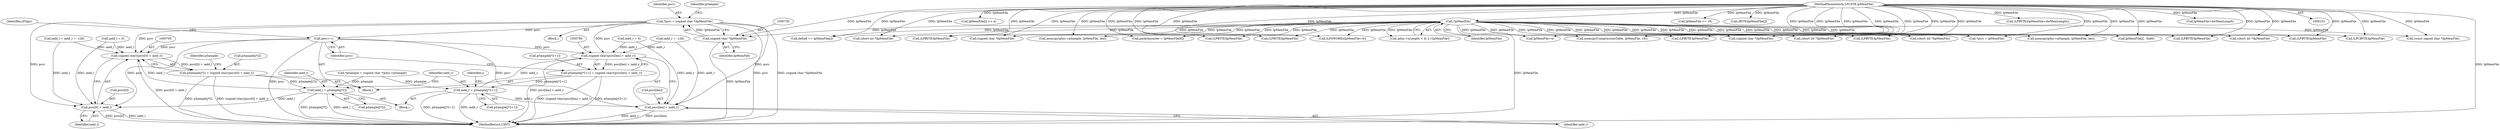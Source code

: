digraph "0_gstreamer_bc2cdd57d549ab3ba59782e9b395d0cd683fd3ac@pointer" {
"1000786" [label="(Call,psrc++)"];
"1000727" [label="(Call,*psrc = (signed char *)lpMemFile)"];
"1000729" [label="(Call,(signed char *)lpMemFile)"];
"1000129" [label="(Call,!lpMemFile)"];
"1000104" [label="(MethodParameterIn,LPCSTR lpMemFile)"];
"1000764" [label="(Call,(signed char)(psrc[0] + iadd_l))"];
"1000758" [label="(Call,pSample[j*2] = (signed char)(psrc[0] + iadd_l))"];
"1000793" [label="(Call,iadd_l = pSample[j*2])"];
"1000766" [label="(Call,psrc[0] + iadd_l)"];
"1000779" [label="(Call,(signed char)(psrc[len] + iadd_r))"];
"1000771" [label="(Call,pSample[j*2+1] = (signed char)(psrc[len] + iadd_r))"];
"1000800" [label="(Call,iadd_r = pSample[j*2+1])"];
"1000781" [label="(Call,psrc[len] + iadd_r)"];
"1000785" [label="(Identifier,iadd_r)"];
"1000781" [label="(Call,psrc[len] + iadd_r)"];
"1000130" [label="(Identifier,lpMemFile)"];
"1000265" [label="(Call,(const signed char *)lpMemFile)"];
"1000466" [label="(Call,memcpy(pIns->pSample, lpMemFile, len))"];
"1001180" [label="(Call,packcharacter = lpMemFile[8])"];
"1000767" [label="(Call,psrc[0])"];
"1000786" [label="(Call,psrc++)"];
"1000715" [label="(Call,iadd_l = iadd_r = -128)"];
"1001565" [label="(Call,(LPBYTE)lpMemFile)"];
"1000727" [label="(Call,*psrc = (signed char *)lpMemFile)"];
"1000355" [label="(Call,lpMemFile[j] >> 4)"];
"1000757" [label="(Block,)"];
"1000787" [label="(Identifier,psrc)"];
"1001197" [label="(Call,(LPDWORD)(lpMemFile+4))"];
"1000794" [label="(Identifier,iadd_l)"];
"1000770" [label="(Identifier,iadd_l)"];
"1000537" [label="(Call,(signed char *)lpMemFile)"];
"1000756" [label="(Identifier,j)"];
"1000764" [label="(Call,(signed char)(psrc[0] + iadd_l))"];
"1001176" [label="(Call,*psrc = lpMemFile)"];
"1001015" [label="(Call,(LPBYTE)lpMemFile)"];
"1001272" [label="(Call,delta8 += lpMemFile[j])"];
"1000766" [label="(Call,psrc[0] + iadd_l)"];
"1001106" [label="(Call,(short int *)lpMemFile)"];
"1001199" [label="(Call,lpMemFile+4)"];
"1000759" [label="(Call,pSample[j*2])"];
"1000800" [label="(Call,iadd_r = pSample[j*2+1])"];
"1000129" [label="(Call,!lpMemFile)"];
"1000123" [label="(Call,(pIns->nLength < 4) || (!lpMemFile))"];
"1000790" [label="(Identifier,nFlags)"];
"1000701" [label="(Block,)"];
"1000957" [label="(Call,(LPBYTE)lpMemFile)"];
"1000802" [label="(Call,pSample[j*2+1])"];
"1000728" [label="(Identifier,psrc)"];
"1000318" [label="(Call,lpMemFile += 16)"];
"1000779" [label="(Call,(signed char)(psrc[len] + iadd_r))"];
"1000345" [label="(Call,(BYTE)lpMemFile[j])"];
"1001500" [label="(Call,(LPBYTE)lpMemFile)"];
"1002045" [label="(MethodReturn,UINT)"];
"1000707" [label="(Call,iadd_r = 0)"];
"1002009" [label="(Call,memcpy(pIns->pSample, lpMemFile, len))"];
"1000238" [label="(Call,lpMemFile[j] - 0x80)"];
"1000703" [label="(Call,iadd_l = 0)"];
"1000734" [label="(Identifier,pSample)"];
"1001335" [label="(Call,(LPBYTE)lpMemFile)"];
"1000592" [label="(Call,(short int *)lpMemFile)"];
"1001738" [label="(Call,(LPBYTE)lpMemFile)"];
"1001923" [label="(Call,(LPCBYTE)lpMemFile)"];
"1000792" [label="(Block,)"];
"1000772" [label="(Call,pSample[j*2+1])"];
"1001506" [label="(Call,(LPBYTE)(lpMemFile+dwMemLength))"];
"1000801" [label="(Identifier,iadd_r)"];
"1000972" [label="(Call,(LPBYTE)lpMemFile)"];
"1000717" [label="(Call,iadd_r = -128)"];
"1000771" [label="(Call,pSample[j*2+1] = (signed char)(psrc[len] + iadd_r))"];
"1000795" [label="(Call,pSample[j*2])"];
"1000733" [label="(Call,*pSample = (signed char *)pIns->pSample)"];
"1000731" [label="(Identifier,lpMemFile)"];
"1000782" [label="(Call,psrc[len])"];
"1000758" [label="(Call,pSample[j*2] = (signed char)(psrc[0] + iadd_l))"];
"1000643" [label="(Call,(signed char *)lpMemFile)"];
"1000104" [label="(MethodParameterIn,LPCSTR lpMemFile)"];
"1000314" [label="(Call,memcpy(CompressionTable, lpMemFile, 16))"];
"1001508" [label="(Call,lpMemFile+dwMemLength)"];
"1000793" [label="(Call,iadd_l = pSample[j*2])"];
"1000844" [label="(Call,(short int *)lpMemFile)"];
"1000729" [label="(Call,(signed char *)lpMemFile)"];
"1000420" [label="(Call,(short int *)lpMemFile)"];
"1000773" [label="(Identifier,pSample)"];
"1000786" -> "1000757"  [label="AST: "];
"1000786" -> "1000787"  [label="CFG: "];
"1000787" -> "1000786"  [label="AST: "];
"1000790" -> "1000786"  [label="CFG: "];
"1000786" -> "1002045"  [label="DDG: psrc"];
"1000786" -> "1000764"  [label="DDG: psrc"];
"1000786" -> "1000766"  [label="DDG: psrc"];
"1000786" -> "1000779"  [label="DDG: psrc"];
"1000786" -> "1000781"  [label="DDG: psrc"];
"1000727" -> "1000786"  [label="DDG: psrc"];
"1000727" -> "1000701"  [label="AST: "];
"1000727" -> "1000729"  [label="CFG: "];
"1000728" -> "1000727"  [label="AST: "];
"1000729" -> "1000727"  [label="AST: "];
"1000734" -> "1000727"  [label="CFG: "];
"1000727" -> "1002045"  [label="DDG: (signed char *)lpMemFile"];
"1000727" -> "1002045"  [label="DDG: psrc"];
"1000729" -> "1000727"  [label="DDG: lpMemFile"];
"1000727" -> "1000764"  [label="DDG: psrc"];
"1000727" -> "1000766"  [label="DDG: psrc"];
"1000727" -> "1000779"  [label="DDG: psrc"];
"1000727" -> "1000781"  [label="DDG: psrc"];
"1000729" -> "1000731"  [label="CFG: "];
"1000730" -> "1000729"  [label="AST: "];
"1000731" -> "1000729"  [label="AST: "];
"1000729" -> "1002045"  [label="DDG: lpMemFile"];
"1000129" -> "1000729"  [label="DDG: lpMemFile"];
"1000104" -> "1000729"  [label="DDG: lpMemFile"];
"1000129" -> "1000123"  [label="AST: "];
"1000129" -> "1000130"  [label="CFG: "];
"1000130" -> "1000129"  [label="AST: "];
"1000123" -> "1000129"  [label="CFG: "];
"1000129" -> "1002045"  [label="DDG: lpMemFile"];
"1000129" -> "1000123"  [label="DDG: lpMemFile"];
"1000104" -> "1000129"  [label="DDG: lpMemFile"];
"1000129" -> "1000238"  [label="DDG: lpMemFile"];
"1000129" -> "1000265"  [label="DDG: lpMemFile"];
"1000129" -> "1000314"  [label="DDG: lpMemFile"];
"1000129" -> "1000420"  [label="DDG: lpMemFile"];
"1000129" -> "1000466"  [label="DDG: lpMemFile"];
"1000129" -> "1000537"  [label="DDG: lpMemFile"];
"1000129" -> "1000592"  [label="DDG: lpMemFile"];
"1000129" -> "1000643"  [label="DDG: lpMemFile"];
"1000129" -> "1000844"  [label="DDG: lpMemFile"];
"1000129" -> "1000957"  [label="DDG: lpMemFile"];
"1000129" -> "1000972"  [label="DDG: lpMemFile"];
"1000129" -> "1001015"  [label="DDG: lpMemFile"];
"1000129" -> "1001106"  [label="DDG: lpMemFile"];
"1000129" -> "1001176"  [label="DDG: lpMemFile"];
"1000129" -> "1001180"  [label="DDG: lpMemFile"];
"1000129" -> "1001197"  [label="DDG: lpMemFile"];
"1000129" -> "1001199"  [label="DDG: lpMemFile"];
"1000129" -> "1001272"  [label="DDG: lpMemFile"];
"1000129" -> "1001335"  [label="DDG: lpMemFile"];
"1000129" -> "1001500"  [label="DDG: lpMemFile"];
"1000129" -> "1001565"  [label="DDG: lpMemFile"];
"1000129" -> "1001738"  [label="DDG: lpMemFile"];
"1000129" -> "1001923"  [label="DDG: lpMemFile"];
"1000129" -> "1002009"  [label="DDG: lpMemFile"];
"1000104" -> "1000101"  [label="AST: "];
"1000104" -> "1002045"  [label="DDG: lpMemFile"];
"1000104" -> "1000238"  [label="DDG: lpMemFile"];
"1000104" -> "1000265"  [label="DDG: lpMemFile"];
"1000104" -> "1000314"  [label="DDG: lpMemFile"];
"1000104" -> "1000318"  [label="DDG: lpMemFile"];
"1000104" -> "1000345"  [label="DDG: lpMemFile"];
"1000104" -> "1000355"  [label="DDG: lpMemFile"];
"1000104" -> "1000420"  [label="DDG: lpMemFile"];
"1000104" -> "1000466"  [label="DDG: lpMemFile"];
"1000104" -> "1000537"  [label="DDG: lpMemFile"];
"1000104" -> "1000592"  [label="DDG: lpMemFile"];
"1000104" -> "1000643"  [label="DDG: lpMemFile"];
"1000104" -> "1000844"  [label="DDG: lpMemFile"];
"1000104" -> "1000957"  [label="DDG: lpMemFile"];
"1000104" -> "1000972"  [label="DDG: lpMemFile"];
"1000104" -> "1001015"  [label="DDG: lpMemFile"];
"1000104" -> "1001106"  [label="DDG: lpMemFile"];
"1000104" -> "1001176"  [label="DDG: lpMemFile"];
"1000104" -> "1001180"  [label="DDG: lpMemFile"];
"1000104" -> "1001197"  [label="DDG: lpMemFile"];
"1000104" -> "1001199"  [label="DDG: lpMemFile"];
"1000104" -> "1001272"  [label="DDG: lpMemFile"];
"1000104" -> "1001335"  [label="DDG: lpMemFile"];
"1000104" -> "1001500"  [label="DDG: lpMemFile"];
"1000104" -> "1001506"  [label="DDG: lpMemFile"];
"1000104" -> "1001508"  [label="DDG: lpMemFile"];
"1000104" -> "1001565"  [label="DDG: lpMemFile"];
"1000104" -> "1001738"  [label="DDG: lpMemFile"];
"1000104" -> "1001923"  [label="DDG: lpMemFile"];
"1000104" -> "1002009"  [label="DDG: lpMemFile"];
"1000764" -> "1000758"  [label="AST: "];
"1000764" -> "1000766"  [label="CFG: "];
"1000765" -> "1000764"  [label="AST: "];
"1000766" -> "1000764"  [label="AST: "];
"1000758" -> "1000764"  [label="CFG: "];
"1000764" -> "1002045"  [label="DDG: psrc[0] + iadd_l"];
"1000764" -> "1000758"  [label="DDG: psrc[0] + iadd_l"];
"1000715" -> "1000764"  [label="DDG: iadd_l"];
"1000793" -> "1000764"  [label="DDG: iadd_l"];
"1000703" -> "1000764"  [label="DDG: iadd_l"];
"1000758" -> "1000757"  [label="AST: "];
"1000759" -> "1000758"  [label="AST: "];
"1000773" -> "1000758"  [label="CFG: "];
"1000758" -> "1002045"  [label="DDG: pSample[j*2]"];
"1000758" -> "1002045"  [label="DDG: (signed char)(psrc[0] + iadd_l)"];
"1000758" -> "1000793"  [label="DDG: pSample[j*2]"];
"1000793" -> "1000792"  [label="AST: "];
"1000793" -> "1000795"  [label="CFG: "];
"1000794" -> "1000793"  [label="AST: "];
"1000795" -> "1000793"  [label="AST: "];
"1000801" -> "1000793"  [label="CFG: "];
"1000793" -> "1002045"  [label="DDG: pSample[j*2]"];
"1000793" -> "1002045"  [label="DDG: iadd_l"];
"1000793" -> "1000766"  [label="DDG: iadd_l"];
"1000733" -> "1000793"  [label="DDG: pSample"];
"1000766" -> "1000770"  [label="CFG: "];
"1000767" -> "1000766"  [label="AST: "];
"1000770" -> "1000766"  [label="AST: "];
"1000766" -> "1002045"  [label="DDG: psrc[0]"];
"1000766" -> "1002045"  [label="DDG: iadd_l"];
"1000715" -> "1000766"  [label="DDG: iadd_l"];
"1000703" -> "1000766"  [label="DDG: iadd_l"];
"1000779" -> "1000771"  [label="AST: "];
"1000779" -> "1000781"  [label="CFG: "];
"1000780" -> "1000779"  [label="AST: "];
"1000781" -> "1000779"  [label="AST: "];
"1000771" -> "1000779"  [label="CFG: "];
"1000779" -> "1002045"  [label="DDG: psrc[len] + iadd_r"];
"1000779" -> "1000771"  [label="DDG: psrc[len] + iadd_r"];
"1000707" -> "1000779"  [label="DDG: iadd_r"];
"1000717" -> "1000779"  [label="DDG: iadd_r"];
"1000800" -> "1000779"  [label="DDG: iadd_r"];
"1000771" -> "1000757"  [label="AST: "];
"1000772" -> "1000771"  [label="AST: "];
"1000787" -> "1000771"  [label="CFG: "];
"1000771" -> "1002045"  [label="DDG: pSample[j*2+1]"];
"1000771" -> "1002045"  [label="DDG: (signed char)(psrc[len] + iadd_r)"];
"1000771" -> "1000800"  [label="DDG: pSample[j*2+1]"];
"1000800" -> "1000792"  [label="AST: "];
"1000800" -> "1000802"  [label="CFG: "];
"1000801" -> "1000800"  [label="AST: "];
"1000802" -> "1000800"  [label="AST: "];
"1000756" -> "1000800"  [label="CFG: "];
"1000800" -> "1002045"  [label="DDG: pSample[j*2+1]"];
"1000800" -> "1002045"  [label="DDG: iadd_r"];
"1000800" -> "1000781"  [label="DDG: iadd_r"];
"1000733" -> "1000800"  [label="DDG: pSample"];
"1000781" -> "1000785"  [label="CFG: "];
"1000782" -> "1000781"  [label="AST: "];
"1000785" -> "1000781"  [label="AST: "];
"1000781" -> "1002045"  [label="DDG: iadd_r"];
"1000781" -> "1002045"  [label="DDG: psrc[len]"];
"1000707" -> "1000781"  [label="DDG: iadd_r"];
"1000717" -> "1000781"  [label="DDG: iadd_r"];
}
